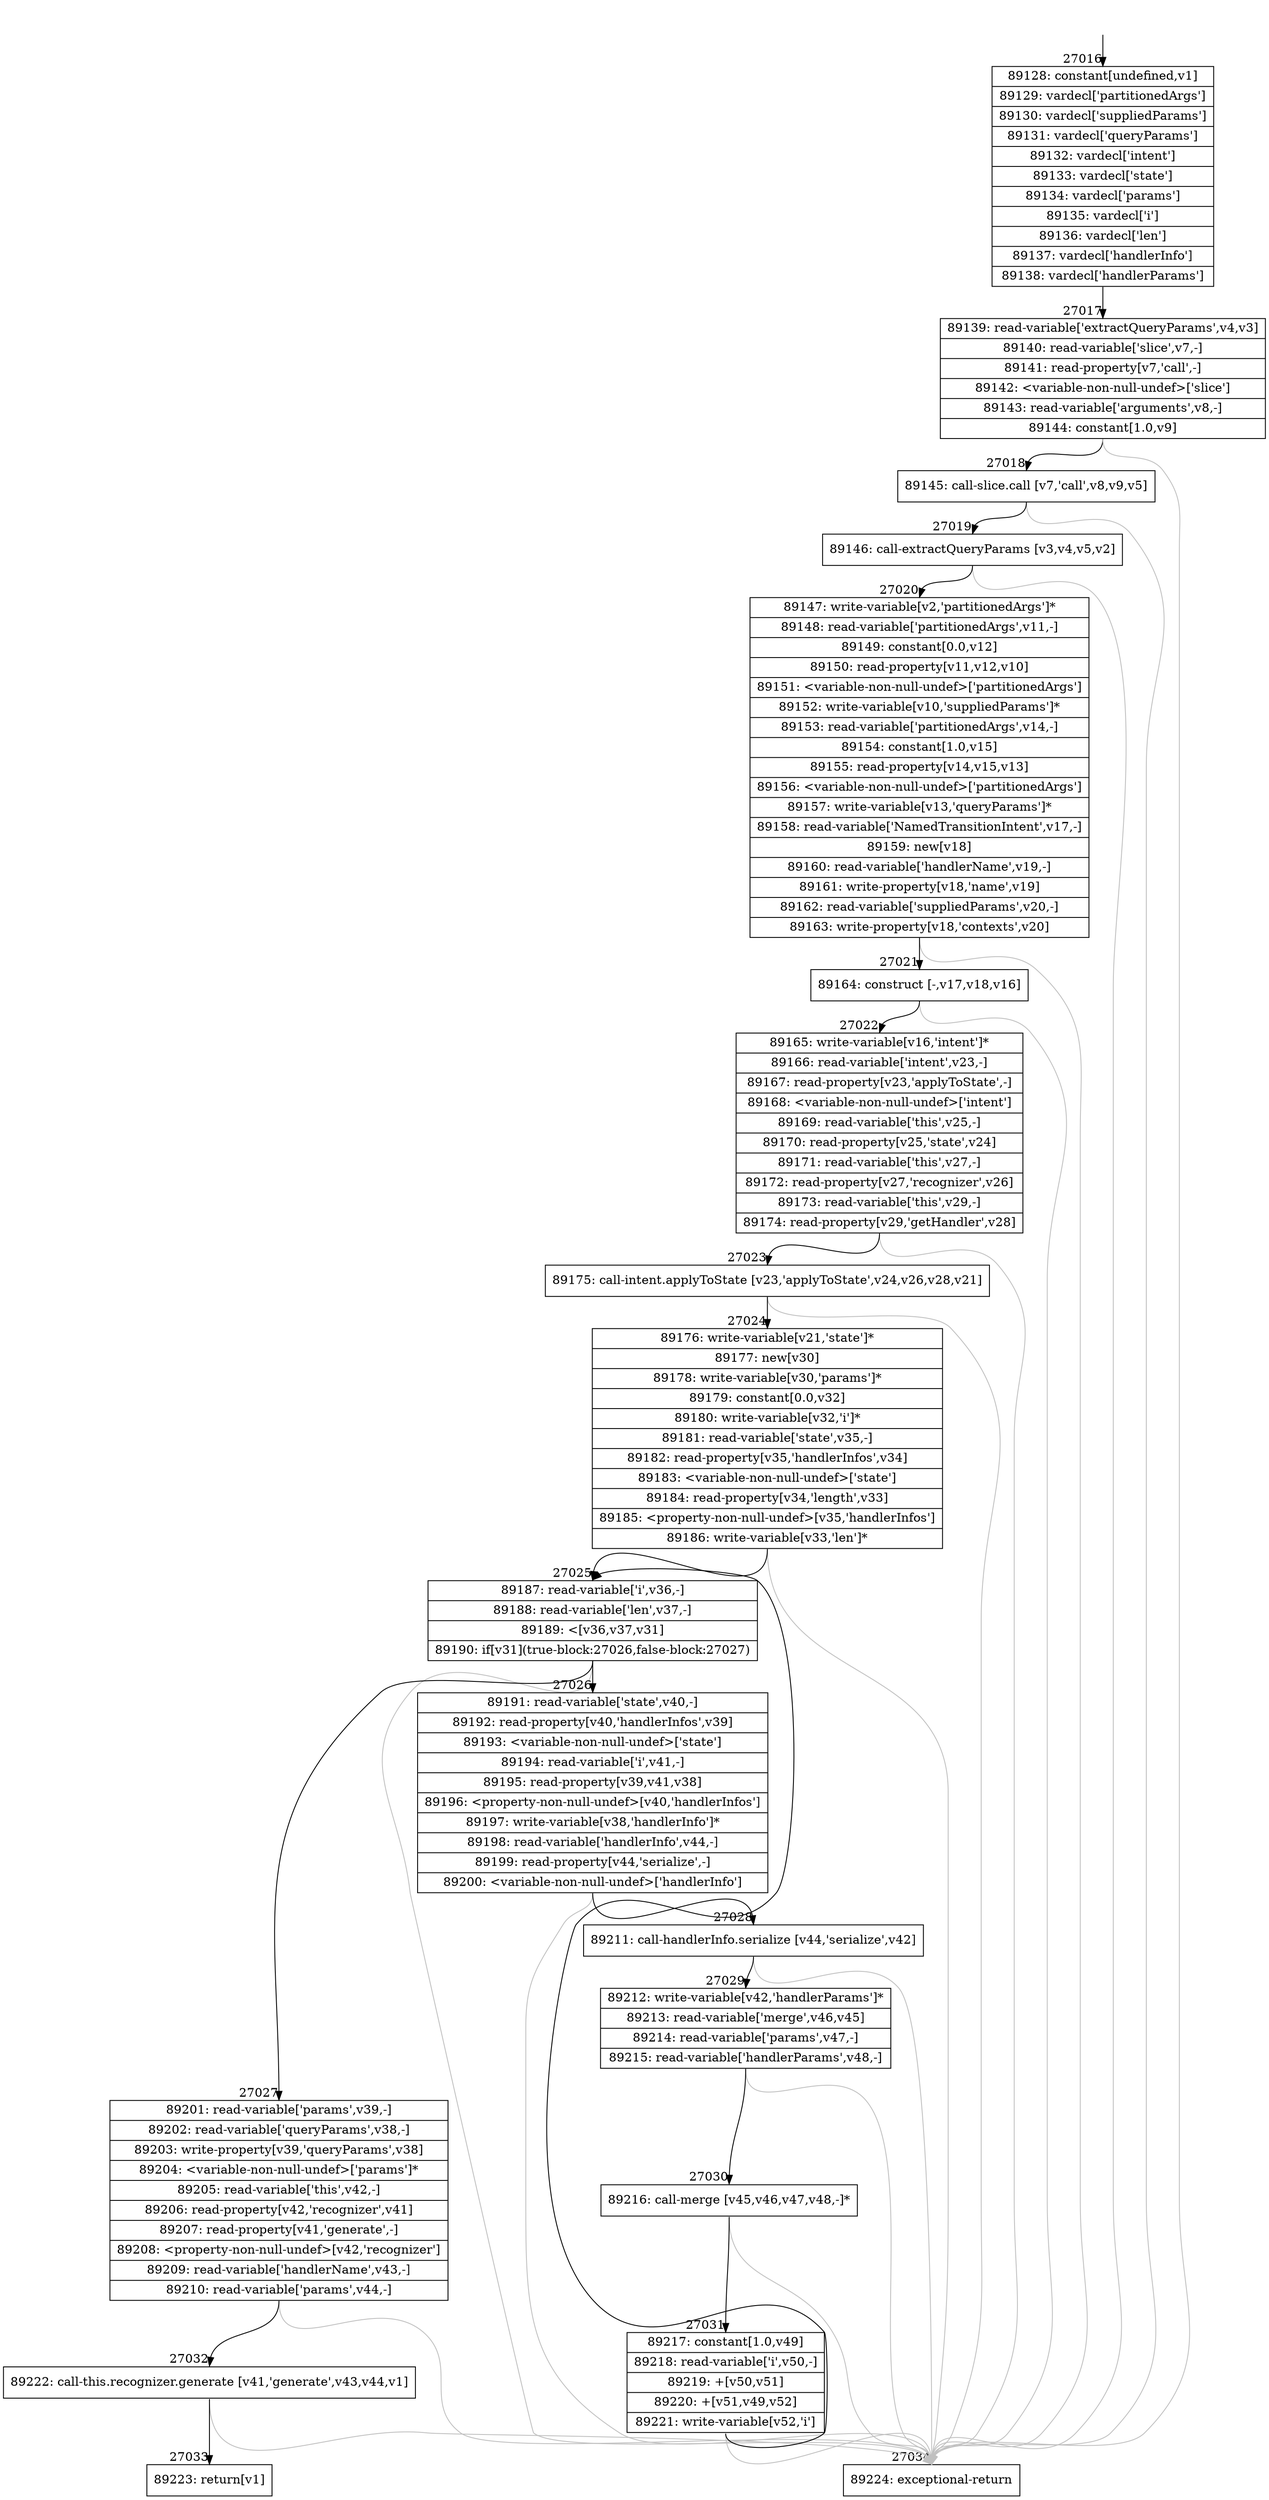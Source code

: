 digraph {
rankdir="TD"
BB_entry2370[shape=none,label=""];
BB_entry2370 -> BB27016 [tailport=s, headport=n, headlabel="    27016"]
BB27016 [shape=record label="{89128: constant[undefined,v1]|89129: vardecl['partitionedArgs']|89130: vardecl['suppliedParams']|89131: vardecl['queryParams']|89132: vardecl['intent']|89133: vardecl['state']|89134: vardecl['params']|89135: vardecl['i']|89136: vardecl['len']|89137: vardecl['handlerInfo']|89138: vardecl['handlerParams']}" ] 
BB27016 -> BB27017 [tailport=s, headport=n, headlabel="      27017"]
BB27017 [shape=record label="{89139: read-variable['extractQueryParams',v4,v3]|89140: read-variable['slice',v7,-]|89141: read-property[v7,'call',-]|89142: \<variable-non-null-undef\>['slice']|89143: read-variable['arguments',v8,-]|89144: constant[1.0,v9]}" ] 
BB27017 -> BB27018 [tailport=s, headport=n, headlabel="      27018"]
BB27017 -> BB27034 [tailport=s, headport=n, color=gray, headlabel="      27034"]
BB27018 [shape=record label="{89145: call-slice.call [v7,'call',v8,v9,v5]}" ] 
BB27018 -> BB27019 [tailport=s, headport=n, headlabel="      27019"]
BB27018 -> BB27034 [tailport=s, headport=n, color=gray]
BB27019 [shape=record label="{89146: call-extractQueryParams [v3,v4,v5,v2]}" ] 
BB27019 -> BB27020 [tailport=s, headport=n, headlabel="      27020"]
BB27019 -> BB27034 [tailport=s, headport=n, color=gray]
BB27020 [shape=record label="{89147: write-variable[v2,'partitionedArgs']*|89148: read-variable['partitionedArgs',v11,-]|89149: constant[0.0,v12]|89150: read-property[v11,v12,v10]|89151: \<variable-non-null-undef\>['partitionedArgs']|89152: write-variable[v10,'suppliedParams']*|89153: read-variable['partitionedArgs',v14,-]|89154: constant[1.0,v15]|89155: read-property[v14,v15,v13]|89156: \<variable-non-null-undef\>['partitionedArgs']|89157: write-variable[v13,'queryParams']*|89158: read-variable['NamedTransitionIntent',v17,-]|89159: new[v18]|89160: read-variable['handlerName',v19,-]|89161: write-property[v18,'name',v19]|89162: read-variable['suppliedParams',v20,-]|89163: write-property[v18,'contexts',v20]}" ] 
BB27020 -> BB27021 [tailport=s, headport=n, headlabel="      27021"]
BB27020 -> BB27034 [tailport=s, headport=n, color=gray]
BB27021 [shape=record label="{89164: construct [-,v17,v18,v16]}" ] 
BB27021 -> BB27022 [tailport=s, headport=n, headlabel="      27022"]
BB27021 -> BB27034 [tailport=s, headport=n, color=gray]
BB27022 [shape=record label="{89165: write-variable[v16,'intent']*|89166: read-variable['intent',v23,-]|89167: read-property[v23,'applyToState',-]|89168: \<variable-non-null-undef\>['intent']|89169: read-variable['this',v25,-]|89170: read-property[v25,'state',v24]|89171: read-variable['this',v27,-]|89172: read-property[v27,'recognizer',v26]|89173: read-variable['this',v29,-]|89174: read-property[v29,'getHandler',v28]}" ] 
BB27022 -> BB27023 [tailport=s, headport=n, headlabel="      27023"]
BB27022 -> BB27034 [tailport=s, headport=n, color=gray]
BB27023 [shape=record label="{89175: call-intent.applyToState [v23,'applyToState',v24,v26,v28,v21]}" ] 
BB27023 -> BB27024 [tailport=s, headport=n, headlabel="      27024"]
BB27023 -> BB27034 [tailport=s, headport=n, color=gray]
BB27024 [shape=record label="{89176: write-variable[v21,'state']*|89177: new[v30]|89178: write-variable[v30,'params']*|89179: constant[0.0,v32]|89180: write-variable[v32,'i']*|89181: read-variable['state',v35,-]|89182: read-property[v35,'handlerInfos',v34]|89183: \<variable-non-null-undef\>['state']|89184: read-property[v34,'length',v33]|89185: \<property-non-null-undef\>[v35,'handlerInfos']|89186: write-variable[v33,'len']*}" ] 
BB27024 -> BB27025 [tailport=s, headport=n, headlabel="      27025"]
BB27024 -> BB27034 [tailport=s, headport=n, color=gray]
BB27025 [shape=record label="{89187: read-variable['i',v36,-]|89188: read-variable['len',v37,-]|89189: \<[v36,v37,v31]|89190: if[v31](true-block:27026,false-block:27027)}" ] 
BB27025 -> BB27026 [tailport=s, headport=n, headlabel="      27026"]
BB27025 -> BB27027 [tailport=s, headport=n, headlabel="      27027"]
BB27025 -> BB27034 [tailport=s, headport=n, color=gray]
BB27026 [shape=record label="{89191: read-variable['state',v40,-]|89192: read-property[v40,'handlerInfos',v39]|89193: \<variable-non-null-undef\>['state']|89194: read-variable['i',v41,-]|89195: read-property[v39,v41,v38]|89196: \<property-non-null-undef\>[v40,'handlerInfos']|89197: write-variable[v38,'handlerInfo']*|89198: read-variable['handlerInfo',v44,-]|89199: read-property[v44,'serialize',-]|89200: \<variable-non-null-undef\>['handlerInfo']}" ] 
BB27026 -> BB27028 [tailport=s, headport=n, headlabel="      27028"]
BB27026 -> BB27034 [tailport=s, headport=n, color=gray]
BB27027 [shape=record label="{89201: read-variable['params',v39,-]|89202: read-variable['queryParams',v38,-]|89203: write-property[v39,'queryParams',v38]|89204: \<variable-non-null-undef\>['params']*|89205: read-variable['this',v42,-]|89206: read-property[v42,'recognizer',v41]|89207: read-property[v41,'generate',-]|89208: \<property-non-null-undef\>[v42,'recognizer']|89209: read-variable['handlerName',v43,-]|89210: read-variable['params',v44,-]}" ] 
BB27027 -> BB27032 [tailport=s, headport=n, headlabel="      27032"]
BB27027 -> BB27034 [tailport=s, headport=n, color=gray]
BB27028 [shape=record label="{89211: call-handlerInfo.serialize [v44,'serialize',v42]}" ] 
BB27028 -> BB27029 [tailport=s, headport=n, headlabel="      27029"]
BB27028 -> BB27034 [tailport=s, headport=n, color=gray]
BB27029 [shape=record label="{89212: write-variable[v42,'handlerParams']*|89213: read-variable['merge',v46,v45]|89214: read-variable['params',v47,-]|89215: read-variable['handlerParams',v48,-]}" ] 
BB27029 -> BB27030 [tailport=s, headport=n, headlabel="      27030"]
BB27029 -> BB27034 [tailport=s, headport=n, color=gray]
BB27030 [shape=record label="{89216: call-merge [v45,v46,v47,v48,-]*}" ] 
BB27030 -> BB27031 [tailport=s, headport=n, headlabel="      27031"]
BB27030 -> BB27034 [tailport=s, headport=n, color=gray]
BB27031 [shape=record label="{89217: constant[1.0,v49]|89218: read-variable['i',v50,-]|89219: +[v50,v51]|89220: +[v51,v49,v52]|89221: write-variable[v52,'i']}" ] 
BB27031 -> BB27025 [tailport=s, headport=n]
BB27031 -> BB27034 [tailport=s, headport=n, color=gray]
BB27032 [shape=record label="{89222: call-this.recognizer.generate [v41,'generate',v43,v44,v1]}" ] 
BB27032 -> BB27033 [tailport=s, headport=n, headlabel="      27033"]
BB27032 -> BB27034 [tailport=s, headport=n, color=gray]
BB27033 [shape=record label="{89223: return[v1]}" ] 
BB27034 [shape=record label="{89224: exceptional-return}" ] 
//#$~ 48761
}
